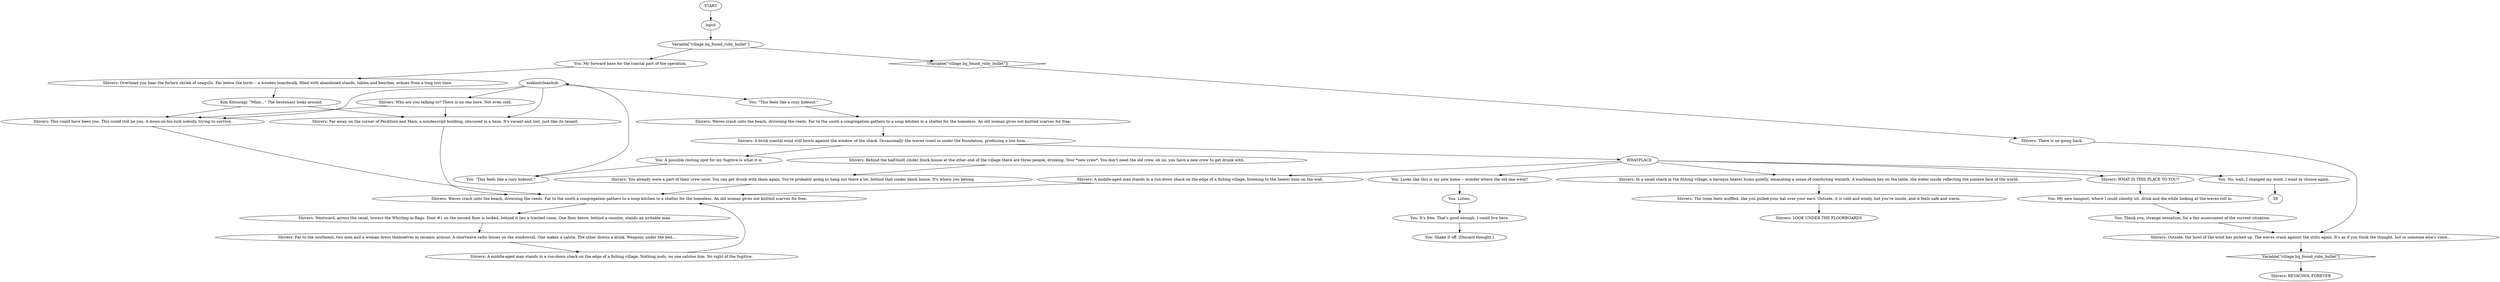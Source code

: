# HQ ORB / new home shivers
# A shivers afterthought appears after you've clicked through the other orbs available inside the shack. It's a discussion of how it feels to have a new centre of operations, a free home
# ==================================================
digraph G {
	  0 [label="START"];
	  1 [label="input"];
	  2 [label="Shivers: REVACHOL FOREVER"];
	  3 [label="Shivers: Overhead you hear the forlorn shriek of seagulls. Far below the birds -- a wooden boardwalk, filled with abandoned stands, tables and benches, echoes from a long lost time."];
	  4 [label="Shivers: You already were a part of their crew once. You can get drunk with them again. You're probably going to hang out there a lot, behind that cinder block house. It's where you belong."];
	  5 [label="Shivers: Outside, the howl of the wind has picked up. The waves crash against the stilts again. It's as if you think the thought, but in someone else's voice..."];
	  6 [label="Shivers: A middle-aged man stands in a run-down shack on the edge of a fishing village. Nothing nods, no one salutes him. No sight of the fugitive."];
	  7 [label="Shivers: Behind the half-built cinder block house at the other end of the village there are three people, drinking. Your *new crew*. You don't need the old crew, oh no, you have a new crew to get drunk with."];
	  8 [label="You: Thank you, strange sensation, for a fair assessment of the current situation."];
	  9 [label="Shivers: This could have been you. This could still be you. A down-on-his-luck nobody, trying to survive."];
	  10 [label="Shivers: A brisk coastal wind still howls against the window of the shack. Occasionally the waves crawl in under the foundation, producing a low hum..."];
	  11 [label="Variable[\"village.hq_found_ruby_bullet\"]"];
	  12 [label="Variable[\"village.hq_found_ruby_bullet\"]", shape=diamond];
	  13 [label="!(Variable[\"village.hq_found_ruby_bullet\"])", shape=diamond];
	  14 [label="You: My forward base for the coastal part of the operation."];
	  15 [label="Shivers: A middle-aged man stands in a run-down shack on the edge of a fishing village, listening to the heater hum on the wall."];
	  16 [label="Kim Kitsuragi: \"Mhm...\" The lieutenant looks around."];
	  17 [label="makinitcleanhub"];
	  18 [label="Shivers: Waves crash unto the beach, drowning the reeds. Far to the south a congregation gathers to a soup kitchen in a shelter for the homeless. An old woman gives out knitted scarves for free."];
	  19 [label="You: \"This feels like a cozy hideout.\""];
	  20 [label="You: \"This feels like a cozy hideout.\""];
	  21 [label="Shivers: Who are you talking to? There is no one here. Not even cold."];
	  22 [label="Shivers: Waves crash unto the beach, drowning the reeds. Far to the south a congregation gathers to a soup kitchen in a shelter for the homeless. An old woman gives out knitted scarves for free."];
	  23 [label="You: Shake it off. [Discard thought.]"];
	  24 [label="You: A possible resting spot for my fugitive is what it is."];
	  25 [label="You: No, wait, I changed my mind, I want to choose again."];
	  26 [label="Shivers: Far away, on the corner of Perdition and Main, a nondescript building, obscured in a haze. It's vacant and lost, just like its tenant."];
	  27 [label="Shivers: The room feels muffled, like you pulled your hat over your ears. Outside, it is cold and windy, but you're inside, and it feels safe and warm."];
	  28 [label="You: It's free. That's good enough. I could live here."];
	  29 [label="You: Looks like this is my new home -- wonder where the old one went?"];
	  30 [label="Shivers: In a small shack in the fishing village, a baroque heater hums quietly, emanating a sense of comforting warmth. A washbasin lies on the table, the water inside reflecting the sombre face of the world."];
	  31 [label="Shivers: Far to the southeast, two men and a woman dress themselves in ceramic armour. A shortwave radio hisses on the windowsill. One makes a salute. The other downs a drink. Weapons under the bed..."];
	  32 [label="Shivers: Westward, across the canal, towers the Whirling-in-Rags. Door #1 on the second floor is locked, behind it lies a trashed room. One floor below, behind a counter, stands an irritable man."];
	  33 [label="You: Listen."];
	  34 [label="WHATPLACE"];
	  35 [label="You: My new hangout, where I could silently sit, drink and die while looking at the waves roll in."];
	  36 [label="Shivers: WHAT IS THIS PLACE TO YOU?"];
	  37 [label="Shivers: LOOK UNDER THE FLOORBOARDS"];
	  38 [label="Shivers: There is no going back."];
	  0 -> 1
	  1 -> 11
	  3 -> 16
	  4 -> 18
	  5 -> 12
	  6 -> 18
	  7 -> 4
	  8 -> 5
	  9 -> 18
	  10 -> 24
	  10 -> 34
	  11 -> 13
	  11 -> 14
	  12 -> 2
	  13 -> 38
	  14 -> 3
	  15 -> 18
	  16 -> 9
	  16 -> 26
	  17 -> 9
	  17 -> 26
	  17 -> 20
	  17 -> 21
	  18 -> 32
	  19 -> 17
	  20 -> 22
	  21 -> 9
	  21 -> 26
	  22 -> 10
	  24 -> 19
	  25 -> 39
	  26 -> 18
	  27 -> 37
	  28 -> 23
	  29 -> 33
	  30 -> 27
	  31 -> 6
	  32 -> 31
	  33 -> 28
	  34 -> 36
	  34 -> 15
	  34 -> 25
	  34 -> 29
	  34 -> 30
	  35 -> 8
	  36 -> 35
	  38 -> 5
}

